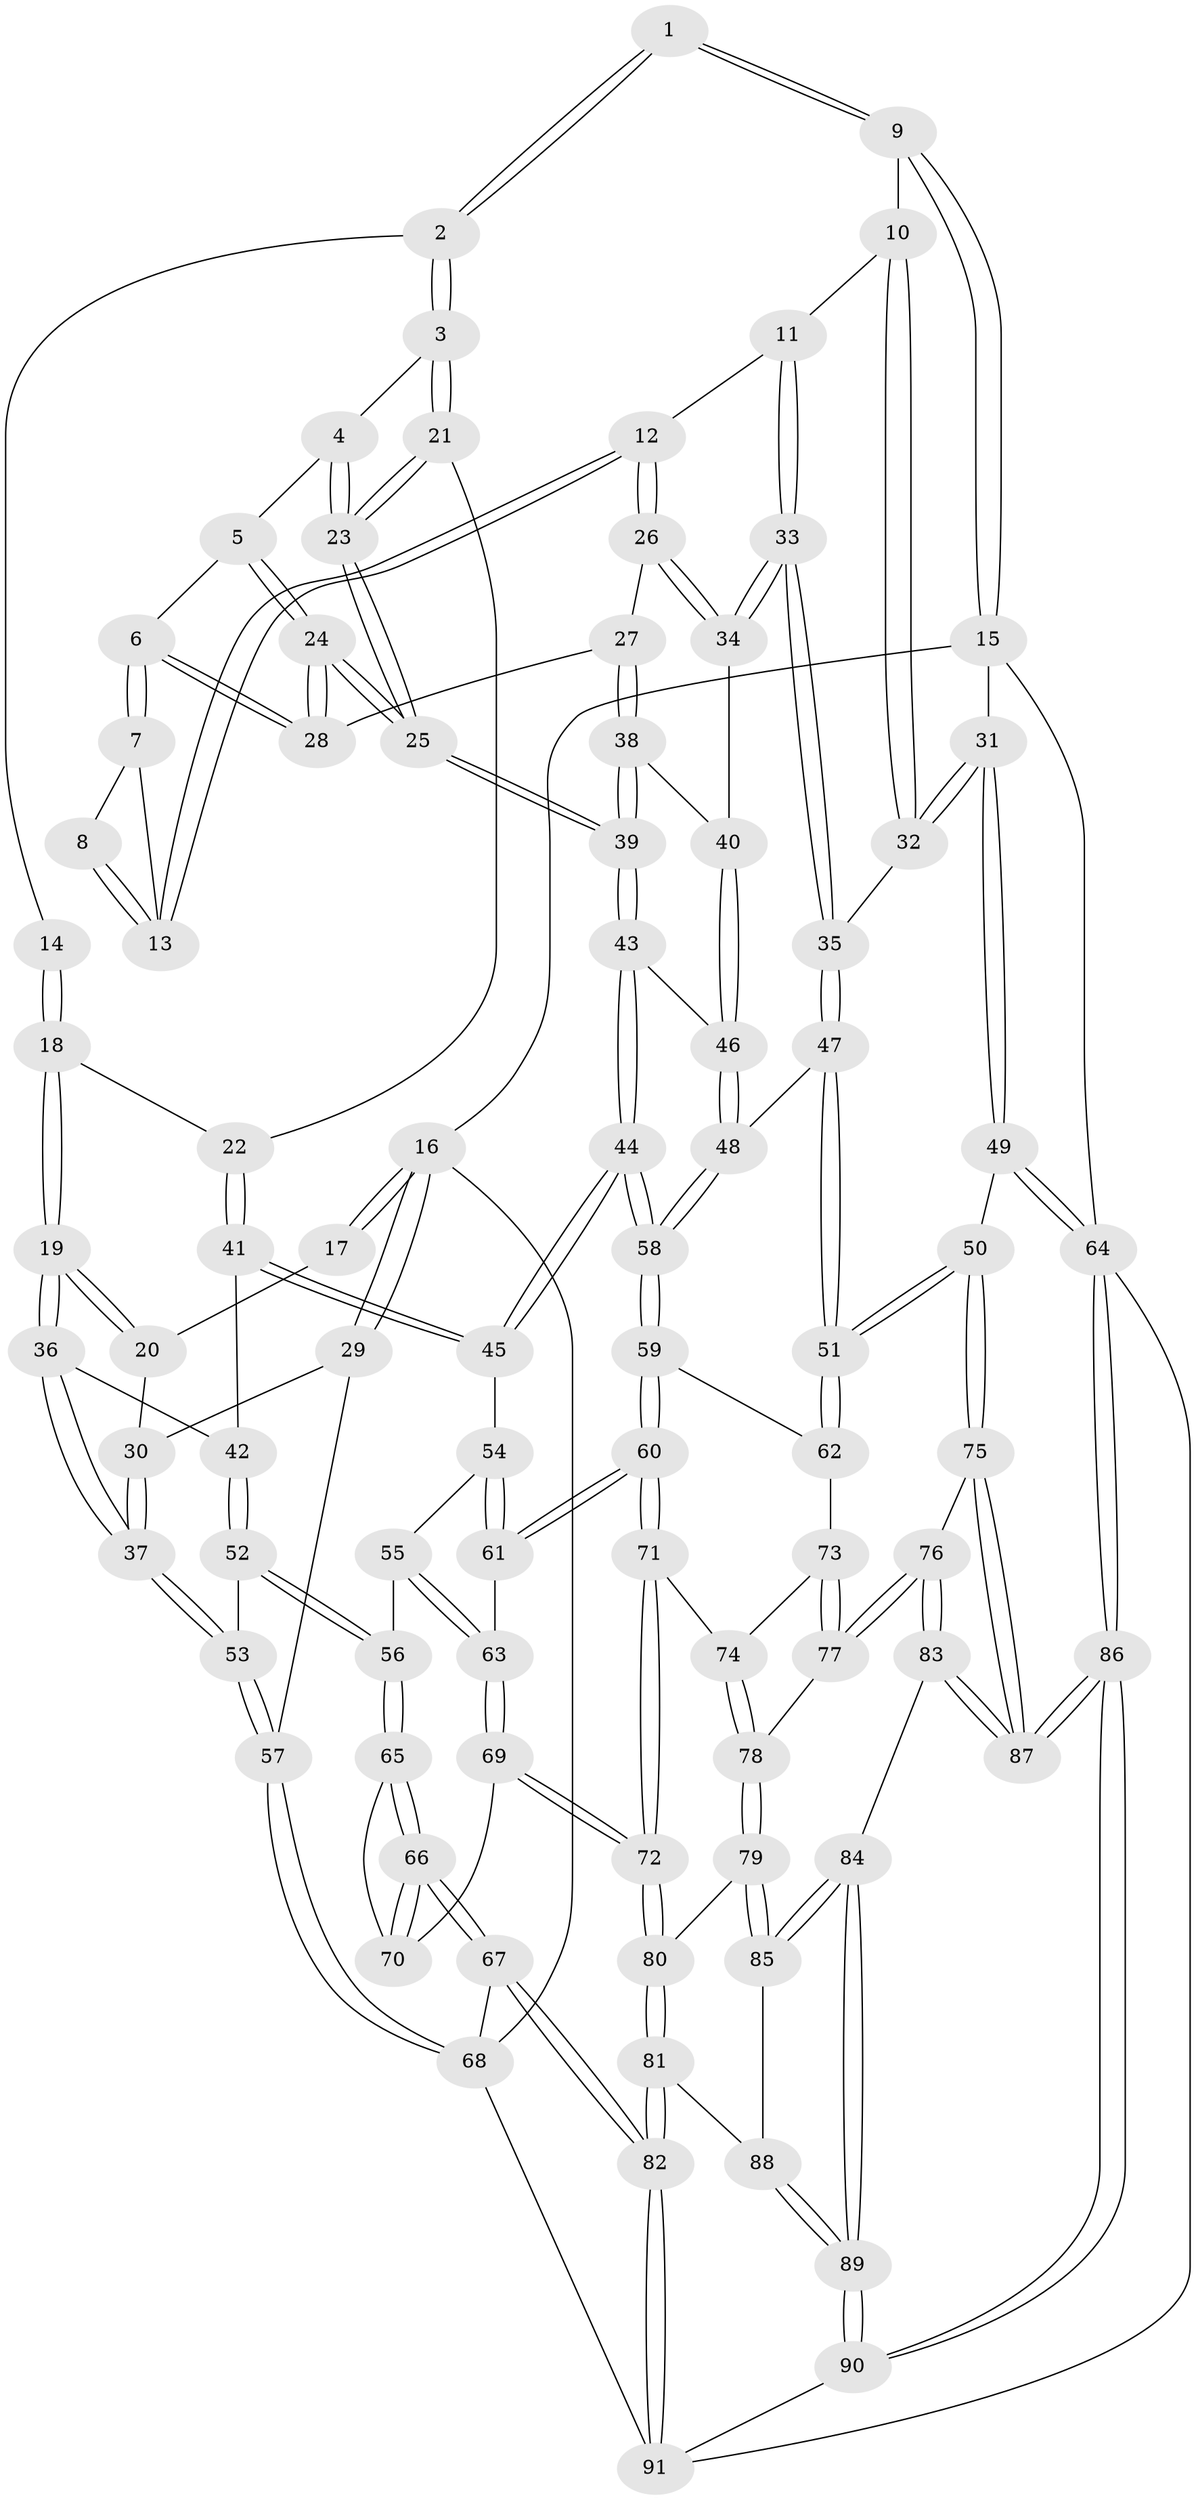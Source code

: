 // coarse degree distribution, {4: 0.3492063492063492, 5: 0.4126984126984127, 3: 0.09523809523809523, 6: 0.14285714285714285}
// Generated by graph-tools (version 1.1) at 2025/52/02/27/25 19:52:36]
// undirected, 91 vertices, 224 edges
graph export_dot {
graph [start="1"]
  node [color=gray90,style=filled];
  1 [pos="+0.8137396179673259+0"];
  2 [pos="+0.4028146019251878+0"];
  3 [pos="+0.4705473821315996+0"];
  4 [pos="+0.5791592894085912+0.06458780400027224"];
  5 [pos="+0.6202179158041848+0.08012545609874834"];
  6 [pos="+0.7075168377988026+0.07489996545878658"];
  7 [pos="+0.7149759378867343+0.06184800634250854"];
  8 [pos="+0.768849278029196+0"];
  9 [pos="+1+0"];
  10 [pos="+0.9151440344852275+0.11133252130668883"];
  11 [pos="+0.8933517539887389+0.11704866974594462"];
  12 [pos="+0.8676685970072834+0.11247675173510242"];
  13 [pos="+0.8615860974067736+0.10418013255561197"];
  14 [pos="+0.34047628970121124+0"];
  15 [pos="+1+0"];
  16 [pos="+0+0"];
  17 [pos="+0.11501366081082948+0"];
  18 [pos="+0.25732862192430084+0.14060666249450754"];
  19 [pos="+0.2128172500739846+0.17703575019300083"];
  20 [pos="+0.11142581050131294+0.08828117813592372"];
  21 [pos="+0.42701827739234405+0.16631097164089403"];
  22 [pos="+0.4154918029319388+0.17615061880634114"];
  23 [pos="+0.5466382864221391+0.21975412725720975"];
  24 [pos="+0.6244348843365994+0.20501802311637332"];
  25 [pos="+0.5965738642080418+0.2709820666109441"];
  26 [pos="+0.7772803617920866+0.15780138492119758"];
  27 [pos="+0.7469384820766808+0.1485045416216536"];
  28 [pos="+0.7312632869666325+0.13109826026968277"];
  29 [pos="+0+0.10146597318971641"];
  30 [pos="+0.047485447922428+0.13395304031374233"];
  31 [pos="+1+0.2560657545927955"];
  32 [pos="+0.9979429240396536+0.19974410857735903"];
  33 [pos="+0.8590746478226273+0.2584752665705172"];
  34 [pos="+0.8154401126576221+0.22988309329816795"];
  35 [pos="+0.8725124639272448+0.28002495796219723"];
  36 [pos="+0.20807249834098748+0.20270842020695962"];
  37 [pos="+0.09019348557429174+0.3187729887427819"];
  38 [pos="+0.7070952288829335+0.24465075594524194"];
  39 [pos="+0.6016968512279682+0.286679936014182"];
  40 [pos="+0.7439943579783946+0.26166543973424017"];
  41 [pos="+0.3755493747442469+0.31637088992270507"];
  42 [pos="+0.327922038011992+0.30754040527122484"];
  43 [pos="+0.5967934908529164+0.3209651761112866"];
  44 [pos="+0.5722600056059904+0.3865845965160396"];
  45 [pos="+0.38268975367820857+0.32730577978522857"];
  46 [pos="+0.7679292757170982+0.325529724907768"];
  47 [pos="+0.8684617204860754+0.3907938227013718"];
  48 [pos="+0.8470466300489199+0.38414746750423967"];
  49 [pos="+1+0.5627899892420644"];
  50 [pos="+1+0.5632066898303286"];
  51 [pos="+0.9454977082699563+0.5076345534411422"];
  52 [pos="+0.12134002957438807+0.43059756824429685"];
  53 [pos="+0.05014893727520496+0.396866334092976"];
  54 [pos="+0.37528369778262743+0.34969179021564584"];
  55 [pos="+0.24258972408915655+0.46881089833792344"];
  56 [pos="+0.13993508859103426+0.44737817446204137"];
  57 [pos="+0+0.43787827390326783"];
  58 [pos="+0.5780229324049019+0.4068954837030708"];
  59 [pos="+0.5781296951355852+0.43937085099842677"];
  60 [pos="+0.4884914290153391+0.5536283722432154"];
  61 [pos="+0.37519681811290406+0.507388121199222"];
  62 [pos="+0.7335255964347592+0.5568436564732101"];
  63 [pos="+0.32213241279260185+0.519870309674656"];
  64 [pos="+1+1"];
  65 [pos="+0.1524116945644575+0.49625970970520406"];
  66 [pos="+0.1134742731134366+0.7223972207004021"];
  67 [pos="+0.04748904928800199+0.7884026945421118"];
  68 [pos="+0+0.7631072363270525"];
  69 [pos="+0.28174202837474643+0.6493273852972061"];
  70 [pos="+0.2527186621187293+0.6480707295641168"];
  71 [pos="+0.4891840487101429+0.5870018894746785"];
  72 [pos="+0.4183788926254724+0.7633086876835946"];
  73 [pos="+0.7136649280217415+0.599004459058977"];
  74 [pos="+0.6273399213913107+0.6462482101790237"];
  75 [pos="+0.8164118616211108+0.8154824724295406"];
  76 [pos="+0.79083228703999+0.8138536093488287"];
  77 [pos="+0.7485731221533017+0.7903533722161593"];
  78 [pos="+0.6158365306536018+0.7842914133488034"];
  79 [pos="+0.5682681105244919+0.8037765582518829"];
  80 [pos="+0.42415113862247955+0.7962223042974798"];
  81 [pos="+0.3683319120945695+0.8911883134665579"];
  82 [pos="+0.3053721129535787+0.9707155099375103"];
  83 [pos="+0.6894572111790844+0.9575194439727998"];
  84 [pos="+0.6627448282979375+0.9821538630416735"];
  85 [pos="+0.6285133650063015+0.942840073125544"];
  86 [pos="+1+1"];
  87 [pos="+0.930812839802239+1"];
  88 [pos="+0.5432712152933397+0.9505730516572125"];
  89 [pos="+0.6458762453617684+1"];
  90 [pos="+0.6426545429287609+1"];
  91 [pos="+0.3082335260821122+1"];
  1 -- 2;
  1 -- 2;
  1 -- 9;
  1 -- 9;
  2 -- 3;
  2 -- 3;
  2 -- 14;
  3 -- 4;
  3 -- 21;
  3 -- 21;
  4 -- 5;
  4 -- 23;
  4 -- 23;
  5 -- 6;
  5 -- 24;
  5 -- 24;
  6 -- 7;
  6 -- 7;
  6 -- 28;
  6 -- 28;
  7 -- 8;
  7 -- 13;
  8 -- 13;
  8 -- 13;
  9 -- 10;
  9 -- 15;
  9 -- 15;
  10 -- 11;
  10 -- 32;
  10 -- 32;
  11 -- 12;
  11 -- 33;
  11 -- 33;
  12 -- 13;
  12 -- 13;
  12 -- 26;
  12 -- 26;
  14 -- 18;
  14 -- 18;
  15 -- 16;
  15 -- 31;
  15 -- 64;
  16 -- 17;
  16 -- 17;
  16 -- 29;
  16 -- 29;
  16 -- 68;
  17 -- 20;
  18 -- 19;
  18 -- 19;
  18 -- 22;
  19 -- 20;
  19 -- 20;
  19 -- 36;
  19 -- 36;
  20 -- 30;
  21 -- 22;
  21 -- 23;
  21 -- 23;
  22 -- 41;
  22 -- 41;
  23 -- 25;
  23 -- 25;
  24 -- 25;
  24 -- 25;
  24 -- 28;
  24 -- 28;
  25 -- 39;
  25 -- 39;
  26 -- 27;
  26 -- 34;
  26 -- 34;
  27 -- 28;
  27 -- 38;
  27 -- 38;
  29 -- 30;
  29 -- 57;
  30 -- 37;
  30 -- 37;
  31 -- 32;
  31 -- 32;
  31 -- 49;
  31 -- 49;
  32 -- 35;
  33 -- 34;
  33 -- 34;
  33 -- 35;
  33 -- 35;
  34 -- 40;
  35 -- 47;
  35 -- 47;
  36 -- 37;
  36 -- 37;
  36 -- 42;
  37 -- 53;
  37 -- 53;
  38 -- 39;
  38 -- 39;
  38 -- 40;
  39 -- 43;
  39 -- 43;
  40 -- 46;
  40 -- 46;
  41 -- 42;
  41 -- 45;
  41 -- 45;
  42 -- 52;
  42 -- 52;
  43 -- 44;
  43 -- 44;
  43 -- 46;
  44 -- 45;
  44 -- 45;
  44 -- 58;
  44 -- 58;
  45 -- 54;
  46 -- 48;
  46 -- 48;
  47 -- 48;
  47 -- 51;
  47 -- 51;
  48 -- 58;
  48 -- 58;
  49 -- 50;
  49 -- 64;
  49 -- 64;
  50 -- 51;
  50 -- 51;
  50 -- 75;
  50 -- 75;
  51 -- 62;
  51 -- 62;
  52 -- 53;
  52 -- 56;
  52 -- 56;
  53 -- 57;
  53 -- 57;
  54 -- 55;
  54 -- 61;
  54 -- 61;
  55 -- 56;
  55 -- 63;
  55 -- 63;
  56 -- 65;
  56 -- 65;
  57 -- 68;
  57 -- 68;
  58 -- 59;
  58 -- 59;
  59 -- 60;
  59 -- 60;
  59 -- 62;
  60 -- 61;
  60 -- 61;
  60 -- 71;
  60 -- 71;
  61 -- 63;
  62 -- 73;
  63 -- 69;
  63 -- 69;
  64 -- 86;
  64 -- 86;
  64 -- 91;
  65 -- 66;
  65 -- 66;
  65 -- 70;
  66 -- 67;
  66 -- 67;
  66 -- 70;
  66 -- 70;
  67 -- 68;
  67 -- 82;
  67 -- 82;
  68 -- 91;
  69 -- 70;
  69 -- 72;
  69 -- 72;
  71 -- 72;
  71 -- 72;
  71 -- 74;
  72 -- 80;
  72 -- 80;
  73 -- 74;
  73 -- 77;
  73 -- 77;
  74 -- 78;
  74 -- 78;
  75 -- 76;
  75 -- 87;
  75 -- 87;
  76 -- 77;
  76 -- 77;
  76 -- 83;
  76 -- 83;
  77 -- 78;
  78 -- 79;
  78 -- 79;
  79 -- 80;
  79 -- 85;
  79 -- 85;
  80 -- 81;
  80 -- 81;
  81 -- 82;
  81 -- 82;
  81 -- 88;
  82 -- 91;
  82 -- 91;
  83 -- 84;
  83 -- 87;
  83 -- 87;
  84 -- 85;
  84 -- 85;
  84 -- 89;
  84 -- 89;
  85 -- 88;
  86 -- 87;
  86 -- 87;
  86 -- 90;
  86 -- 90;
  88 -- 89;
  88 -- 89;
  89 -- 90;
  89 -- 90;
  90 -- 91;
}

